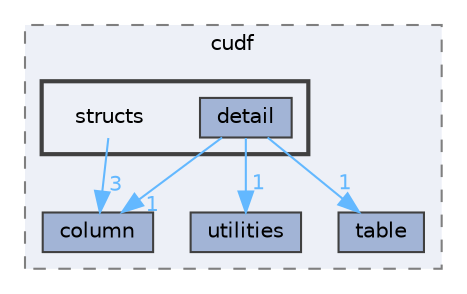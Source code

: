 digraph "D:/gitLibrary/cudf/cpp/include/cudf/structs"
{
 // LATEX_PDF_SIZE
  bgcolor="transparent";
  edge [fontname=Helvetica,fontsize=10,labelfontname=Helvetica,labelfontsize=10];
  node [fontname=Helvetica,fontsize=10,shape=box,height=0.2,width=0.4];
  compound=true
  subgraph clusterdir_87e6427d1ef099fd52d9d0724c66b062 {
    graph [ bgcolor="#edf0f7", pencolor="grey50", label="cudf", fontname=Helvetica,fontsize=10 style="filled,dashed", URL="dir_87e6427d1ef099fd52d9d0724c66b062.html",tooltip=""]
  dir_8262fc92296c7dd0bcaa745c9549f750 [label="utilities", fillcolor="#a2b4d6", color="grey25", style="filled", URL="dir_8262fc92296c7dd0bcaa745c9549f750.html",tooltip=""];
  dir_fce7e93f70105769e490dda9a6ac64fb [label="column", fillcolor="#a2b4d6", color="grey25", style="filled", URL="dir_fce7e93f70105769e490dda9a6ac64fb.html",tooltip=""];
  dir_9d85f5b54f4565533fc543f57ae7704d [label="table", fillcolor="#a2b4d6", color="grey25", style="filled", URL="dir_9d85f5b54f4565533fc543f57ae7704d.html",tooltip=""];
  subgraph clusterdir_86ff3978c066ea8ec039f40a4715723c {
    graph [ bgcolor="#edf0f7", pencolor="grey25", label="", fontname=Helvetica,fontsize=10 style="filled,bold", URL="dir_86ff3978c066ea8ec039f40a4715723c.html",tooltip=""]
    dir_86ff3978c066ea8ec039f40a4715723c [shape=plaintext, label="structs"];
  dir_48dc294e362da3f4ee753fd621b506bc [label="detail", fillcolor="#a2b4d6", color="grey25", style="filled", URL="dir_48dc294e362da3f4ee753fd621b506bc.html",tooltip=""];
  }
  }
  dir_86ff3978c066ea8ec039f40a4715723c->dir_fce7e93f70105769e490dda9a6ac64fb [headlabel="3", labeldistance=1.5 headhref="dir_000032_000003.html" color="steelblue1" fontcolor="steelblue1"];
  dir_48dc294e362da3f4ee753fd621b506bc->dir_8262fc92296c7dd0bcaa745c9549f750 [headlabel="1", labeldistance=1.5 headhref="dir_000016_000038.html" color="steelblue1" fontcolor="steelblue1"];
  dir_48dc294e362da3f4ee753fd621b506bc->dir_9d85f5b54f4565533fc543f57ae7704d [headlabel="1", labeldistance=1.5 headhref="dir_000016_000033.html" color="steelblue1" fontcolor="steelblue1"];
  dir_48dc294e362da3f4ee753fd621b506bc->dir_fce7e93f70105769e490dda9a6ac64fb [headlabel="1", labeldistance=1.5 headhref="dir_000016_000003.html" color="steelblue1" fontcolor="steelblue1"];
}
